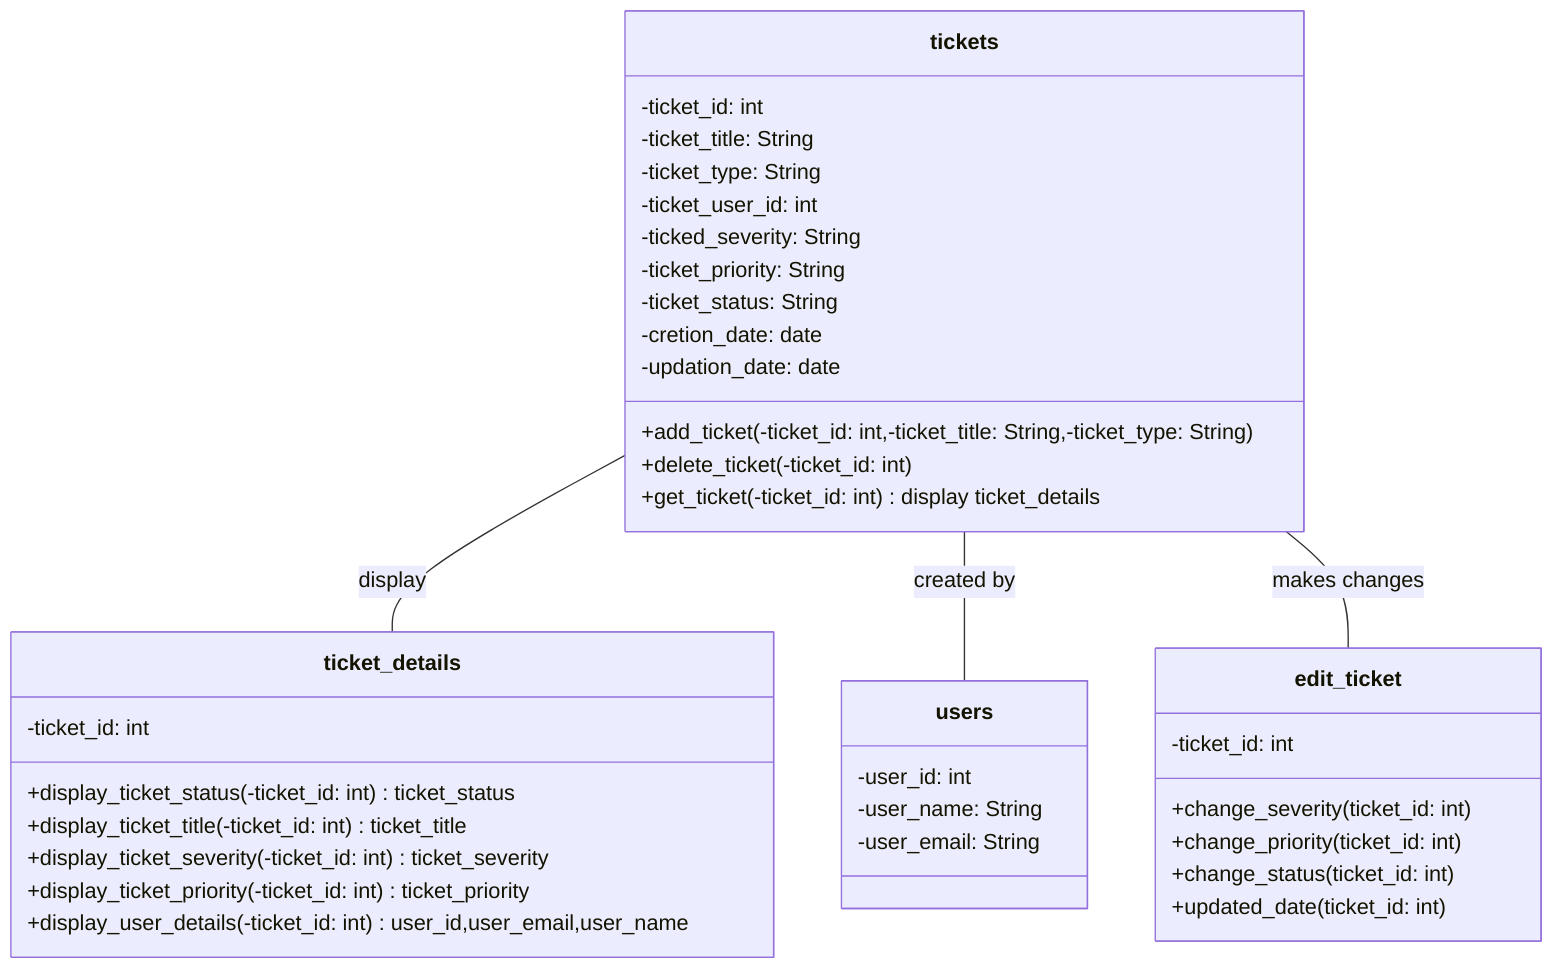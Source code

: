 classDiagram

class users{
 -user_id: int
 -user_name: String
 -user_email: String
}
class tickets{
 -ticket_id: int
 -ticket_title: String 
 -ticket_type: String
 -ticket_user_id: int
 -ticked_severity: String
 -ticket_priority: String
 -ticket_status: String
 -cretion_date: date
 -updation_date: date
 +add_ticket(-ticket_id: int,-ticket_title: String,-ticket_type: String )
 +delete_ticket(-ticket_id: int)
 +get_ticket(-ticket_id: int) display ticket_details
}
class edit_ticket{
 -ticket_id: int
 +change_severity(ticket_id: int)
 +change_priority(ticket_id: int)
 +change_status(ticket_id: int)
 +updated_date(ticket_id: int)
}
class ticket_details{
-ticket_id: int
 +display_ticket_status(-ticket_id: int)  ticket_status
 +display_ticket_title(-ticket_id: int)  ticket_title
 +display_ticket_severity(-ticket_id: int)  ticket_severity
 +display_ticket_priority(-ticket_id: int)  ticket_priority
 +display_user_details(-ticket_id: int) user_id,user_email,user_name
}
 tickets -- ticket_details : display
 tickets -- users : created by
 tickets -- edit_ticket : makes changes
